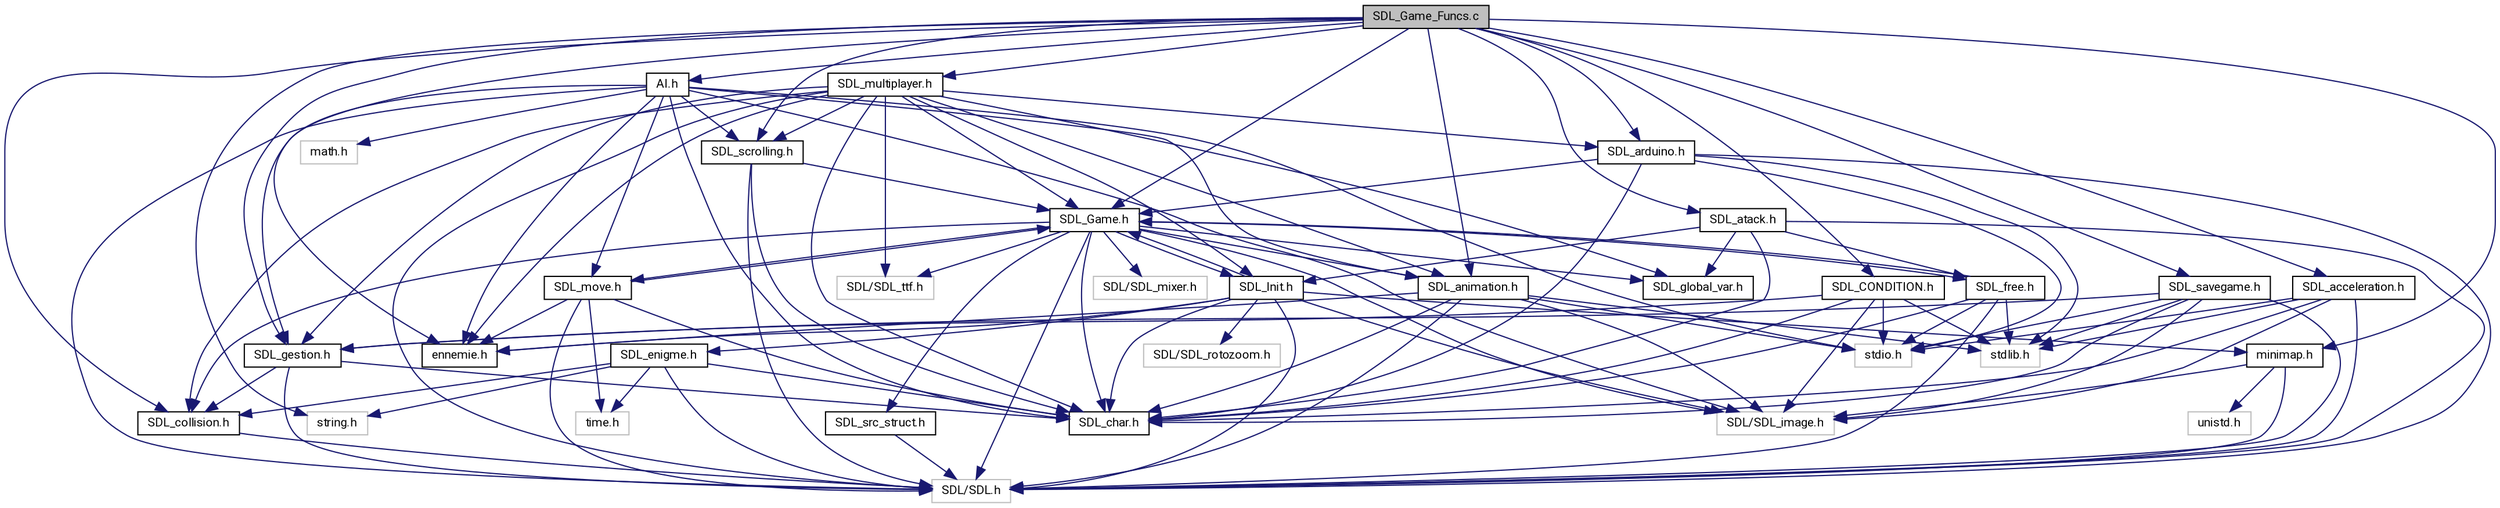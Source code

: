 digraph "SDL_Game_Funcs.c"
{
 // LATEX_PDF_SIZE
  edge [fontname="Roboto",fontsize="10",labelfontname="Roboto",labelfontsize="10"];
  node [fontname="Roboto",fontsize="10",shape=record];
  Node0 [label="SDL_Game_Funcs.c",height=0.2,width=0.4,color="black", fillcolor="grey75", style="filled", fontcolor="black",tooltip=" "];
  Node0 -> Node1 [color="midnightblue",fontsize="10",style="solid",fontname="Roboto"];
  Node1 [label="string.h",height=0.2,width=0.4,color="grey75", fillcolor="white", style="filled",tooltip=" "];
  Node0 -> Node2 [color="midnightblue",fontsize="10",style="solid",fontname="Roboto"];
  Node2 [label="SDL_Game.h",height=0.2,width=0.4,color="black", fillcolor="white", style="filled",URL="$SDL__Game_8h.html",tooltip=" "];
  Node2 -> Node3 [color="midnightblue",fontsize="10",style="solid",fontname="Roboto"];
  Node3 [label="SDL/SDL.h",height=0.2,width=0.4,color="grey75", fillcolor="white", style="filled",tooltip=" "];
  Node2 -> Node4 [color="midnightblue",fontsize="10",style="solid",fontname="Roboto"];
  Node4 [label="SDL/SDL_image.h",height=0.2,width=0.4,color="grey75", fillcolor="white", style="filled",tooltip=" "];
  Node2 -> Node5 [color="midnightblue",fontsize="10",style="solid",fontname="Roboto"];
  Node5 [label="SDL/SDL_mixer.h",height=0.2,width=0.4,color="grey75", fillcolor="white", style="filled",tooltip=" "];
  Node2 -> Node6 [color="midnightblue",fontsize="10",style="solid",fontname="Roboto"];
  Node6 [label="SDL/SDL_ttf.h",height=0.2,width=0.4,color="grey75", fillcolor="white", style="filled",tooltip=" "];
  Node2 -> Node7 [color="midnightblue",fontsize="10",style="solid",fontname="Roboto"];
  Node7 [label="SDL_src_struct.h",height=0.2,width=0.4,color="black", fillcolor="white", style="filled",URL="$SDL__src__struct_8h.html",tooltip=" "];
  Node7 -> Node3 [color="midnightblue",fontsize="10",style="solid",fontname="Roboto"];
  Node2 -> Node8 [color="midnightblue",fontsize="10",style="solid",fontname="Roboto"];
  Node8 [label="SDL_char.h",height=0.2,width=0.4,color="black", fillcolor="white", style="filled",URL="$SDL__char_8h.html",tooltip=" "];
  Node2 -> Node9 [color="midnightblue",fontsize="10",style="solid",fontname="Roboto"];
  Node9 [label="SDL_move.h",height=0.2,width=0.4,color="black", fillcolor="white", style="filled",URL="$SDL__move_8h.html",tooltip=" "];
  Node9 -> Node10 [color="midnightblue",fontsize="10",style="solid",fontname="Roboto"];
  Node10 [label="time.h",height=0.2,width=0.4,color="grey75", fillcolor="white", style="filled",tooltip=" "];
  Node9 -> Node3 [color="midnightblue",fontsize="10",style="solid",fontname="Roboto"];
  Node9 -> Node8 [color="midnightblue",fontsize="10",style="solid",fontname="Roboto"];
  Node9 -> Node2 [color="midnightblue",fontsize="10",style="solid",fontname="Roboto"];
  Node9 -> Node11 [color="midnightblue",fontsize="10",style="solid",fontname="Roboto"];
  Node11 [label="ennemie.h",height=0.2,width=0.4,color="black", fillcolor="white", style="filled",URL="$ennemie_8h.html",tooltip=" "];
  Node2 -> Node12 [color="midnightblue",fontsize="10",style="solid",fontname="Roboto"];
  Node12 [label="SDL_animation.h",height=0.2,width=0.4,color="black", fillcolor="white", style="filled",URL="$SDL__animation_8h.html",tooltip=" "];
  Node12 -> Node3 [color="midnightblue",fontsize="10",style="solid",fontname="Roboto"];
  Node12 -> Node4 [color="midnightblue",fontsize="10",style="solid",fontname="Roboto"];
  Node12 -> Node13 [color="midnightblue",fontsize="10",style="solid",fontname="Roboto"];
  Node13 [label="stdlib.h",height=0.2,width=0.4,color="grey75", fillcolor="white", style="filled",tooltip=" "];
  Node12 -> Node14 [color="midnightblue",fontsize="10",style="solid",fontname="Roboto"];
  Node14 [label="stdio.h",height=0.2,width=0.4,color="grey75", fillcolor="white", style="filled",tooltip=" "];
  Node12 -> Node8 [color="midnightblue",fontsize="10",style="solid",fontname="Roboto"];
  Node12 -> Node11 [color="midnightblue",fontsize="10",style="solid",fontname="Roboto"];
  Node2 -> Node15 [color="midnightblue",fontsize="10",style="solid",fontname="Roboto"];
  Node15 [label="SDL_collision.h",height=0.2,width=0.4,color="black", fillcolor="white", style="filled",URL="$SDL__collision_8h.html",tooltip=" "];
  Node15 -> Node3 [color="midnightblue",fontsize="10",style="solid",fontname="Roboto"];
  Node2 -> Node16 [color="midnightblue",fontsize="10",style="solid",fontname="Roboto"];
  Node16 [label="SDL_free.h",height=0.2,width=0.4,color="black", fillcolor="white", style="filled",URL="$SDL__free_8h.html",tooltip=" "];
  Node16 -> Node3 [color="midnightblue",fontsize="10",style="solid",fontname="Roboto"];
  Node16 -> Node13 [color="midnightblue",fontsize="10",style="solid",fontname="Roboto"];
  Node16 -> Node14 [color="midnightblue",fontsize="10",style="solid",fontname="Roboto"];
  Node16 -> Node8 [color="midnightblue",fontsize="10",style="solid",fontname="Roboto"];
  Node16 -> Node2 [color="midnightblue",fontsize="10",style="solid",fontname="Roboto"];
  Node2 -> Node17 [color="midnightblue",fontsize="10",style="solid",fontname="Roboto"];
  Node17 [label="SDL_Init.h",height=0.2,width=0.4,color="black", fillcolor="white", style="filled",URL="$SDL__Init_8h.html",tooltip=" "];
  Node17 -> Node3 [color="midnightblue",fontsize="10",style="solid",fontname="Roboto"];
  Node17 -> Node4 [color="midnightblue",fontsize="10",style="solid",fontname="Roboto"];
  Node17 -> Node8 [color="midnightblue",fontsize="10",style="solid",fontname="Roboto"];
  Node17 -> Node18 [color="midnightblue",fontsize="10",style="solid",fontname="Roboto"];
  Node18 [label="SDL_enigme.h",height=0.2,width=0.4,color="black", fillcolor="white", style="filled",URL="$SDL__enigme_8h.html",tooltip=" "];
  Node18 -> Node1 [color="midnightblue",fontsize="10",style="solid",fontname="Roboto"];
  Node18 -> Node3 [color="midnightblue",fontsize="10",style="solid",fontname="Roboto"];
  Node18 -> Node10 [color="midnightblue",fontsize="10",style="solid",fontname="Roboto"];
  Node18 -> Node8 [color="midnightblue",fontsize="10",style="solid",fontname="Roboto"];
  Node18 -> Node15 [color="midnightblue",fontsize="10",style="solid",fontname="Roboto"];
  Node17 -> Node2 [color="midnightblue",fontsize="10",style="solid",fontname="Roboto"];
  Node17 -> Node11 [color="midnightblue",fontsize="10",style="solid",fontname="Roboto"];
  Node17 -> Node19 [color="midnightblue",fontsize="10",style="solid",fontname="Roboto"];
  Node19 [label="minimap.h",height=0.2,width=0.4,color="black", fillcolor="white", style="filled",URL="$minimap_8h.html",tooltip=" "];
  Node19 -> Node3 [color="midnightblue",fontsize="10",style="solid",fontname="Roboto"];
  Node19 -> Node4 [color="midnightblue",fontsize="10",style="solid",fontname="Roboto"];
  Node19 -> Node20 [color="midnightblue",fontsize="10",style="solid",fontname="Roboto"];
  Node20 [label="unistd.h",height=0.2,width=0.4,color="grey75", fillcolor="white", style="filled",tooltip=" "];
  Node17 -> Node21 [color="midnightblue",fontsize="10",style="solid",fontname="Roboto"];
  Node21 [label="SDL/SDL_rotozoom.h",height=0.2,width=0.4,color="grey75", fillcolor="white", style="filled",tooltip=" "];
  Node2 -> Node22 [color="midnightblue",fontsize="10",style="solid",fontname="Roboto"];
  Node22 [label="SDL_global_var.h",height=0.2,width=0.4,color="black", fillcolor="white", style="filled",URL="$SDL__global__var_8h.html",tooltip=" "];
  Node0 -> Node23 [color="midnightblue",fontsize="10",style="solid",fontname="Roboto"];
  Node23 [label="SDL_scrolling.h",height=0.2,width=0.4,color="black", fillcolor="white", style="filled",URL="$SDL__scrolling_8h.html",tooltip=" "];
  Node23 -> Node3 [color="midnightblue",fontsize="10",style="solid",fontname="Roboto"];
  Node23 -> Node8 [color="midnightblue",fontsize="10",style="solid",fontname="Roboto"];
  Node23 -> Node2 [color="midnightblue",fontsize="10",style="solid",fontname="Roboto"];
  Node0 -> Node24 [color="midnightblue",fontsize="10",style="solid",fontname="Roboto"];
  Node24 [label="SDL_gestion.h",height=0.2,width=0.4,color="black", fillcolor="white", style="filled",URL="$SDL__gestion_8h.html",tooltip=" "];
  Node24 -> Node3 [color="midnightblue",fontsize="10",style="solid",fontname="Roboto"];
  Node24 -> Node15 [color="midnightblue",fontsize="10",style="solid",fontname="Roboto"];
  Node24 -> Node8 [color="midnightblue",fontsize="10",style="solid",fontname="Roboto"];
  Node0 -> Node12 [color="midnightblue",fontsize="10",style="solid",fontname="Roboto"];
  Node0 -> Node15 [color="midnightblue",fontsize="10",style="solid",fontname="Roboto"];
  Node0 -> Node25 [color="midnightblue",fontsize="10",style="solid",fontname="Roboto"];
  Node25 [label="SDL_arduino.h",height=0.2,width=0.4,color="black", fillcolor="white", style="filled",URL="$SDL__arduino_8h.html",tooltip=" "];
  Node25 -> Node3 [color="midnightblue",fontsize="10",style="solid",fontname="Roboto"];
  Node25 -> Node8 [color="midnightblue",fontsize="10",style="solid",fontname="Roboto"];
  Node25 -> Node2 [color="midnightblue",fontsize="10",style="solid",fontname="Roboto"];
  Node25 -> Node13 [color="midnightblue",fontsize="10",style="solid",fontname="Roboto"];
  Node25 -> Node14 [color="midnightblue",fontsize="10",style="solid",fontname="Roboto"];
  Node0 -> Node26 [color="midnightblue",fontsize="10",style="solid",fontname="Roboto"];
  Node26 [label="AI.h",height=0.2,width=0.4,color="black", fillcolor="white", style="filled",URL="$AI_8h.html",tooltip=" "];
  Node26 -> Node14 [color="midnightblue",fontsize="10",style="solid",fontname="Roboto"];
  Node26 -> Node3 [color="midnightblue",fontsize="10",style="solid",fontname="Roboto"];
  Node26 -> Node4 [color="midnightblue",fontsize="10",style="solid",fontname="Roboto"];
  Node26 -> Node27 [color="midnightblue",fontsize="10",style="solid",fontname="Roboto"];
  Node27 [label="math.h",height=0.2,width=0.4,color="grey75", fillcolor="white", style="filled",tooltip=" "];
  Node26 -> Node8 [color="midnightblue",fontsize="10",style="solid",fontname="Roboto"];
  Node26 -> Node11 [color="midnightblue",fontsize="10",style="solid",fontname="Roboto"];
  Node26 -> Node24 [color="midnightblue",fontsize="10",style="solid",fontname="Roboto"];
  Node26 -> Node9 [color="midnightblue",fontsize="10",style="solid",fontname="Roboto"];
  Node26 -> Node12 [color="midnightblue",fontsize="10",style="solid",fontname="Roboto"];
  Node26 -> Node23 [color="midnightblue",fontsize="10",style="solid",fontname="Roboto"];
  Node0 -> Node11 [color="midnightblue",fontsize="10",style="solid",fontname="Roboto"];
  Node0 -> Node28 [color="midnightblue",fontsize="10",style="solid",fontname="Roboto"];
  Node28 [label="SDL_multiplayer.h",height=0.2,width=0.4,color="black", fillcolor="white", style="filled",URL="$SDL__multiplayer_8h.html",tooltip=" "];
  Node28 -> Node3 [color="midnightblue",fontsize="10",style="solid",fontname="Roboto"];
  Node28 -> Node6 [color="midnightblue",fontsize="10",style="solid",fontname="Roboto"];
  Node28 -> Node8 [color="midnightblue",fontsize="10",style="solid",fontname="Roboto"];
  Node28 -> Node22 [color="midnightblue",fontsize="10",style="solid",fontname="Roboto"];
  Node28 -> Node17 [color="midnightblue",fontsize="10",style="solid",fontname="Roboto"];
  Node28 -> Node2 [color="midnightblue",fontsize="10",style="solid",fontname="Roboto"];
  Node28 -> Node23 [color="midnightblue",fontsize="10",style="solid",fontname="Roboto"];
  Node28 -> Node24 [color="midnightblue",fontsize="10",style="solid",fontname="Roboto"];
  Node28 -> Node12 [color="midnightblue",fontsize="10",style="solid",fontname="Roboto"];
  Node28 -> Node15 [color="midnightblue",fontsize="10",style="solid",fontname="Roboto"];
  Node28 -> Node25 [color="midnightblue",fontsize="10",style="solid",fontname="Roboto"];
  Node28 -> Node11 [color="midnightblue",fontsize="10",style="solid",fontname="Roboto"];
  Node0 -> Node29 [color="midnightblue",fontsize="10",style="solid",fontname="Roboto"];
  Node29 [label="SDL_atack.h",height=0.2,width=0.4,color="black", fillcolor="white", style="filled",URL="$SDL__atack_8h.html",tooltip=" "];
  Node29 -> Node22 [color="midnightblue",fontsize="10",style="solid",fontname="Roboto"];
  Node29 -> Node17 [color="midnightblue",fontsize="10",style="solid",fontname="Roboto"];
  Node29 -> Node16 [color="midnightblue",fontsize="10",style="solid",fontname="Roboto"];
  Node29 -> Node8 [color="midnightblue",fontsize="10",style="solid",fontname="Roboto"];
  Node29 -> Node3 [color="midnightblue",fontsize="10",style="solid",fontname="Roboto"];
  Node0 -> Node19 [color="midnightblue",fontsize="10",style="solid",fontname="Roboto"];
  Node0 -> Node30 [color="midnightblue",fontsize="10",style="solid",fontname="Roboto"];
  Node30 [label="SDL_acceleration.h",height=0.2,width=0.4,color="black", fillcolor="white", style="filled",URL="$SDL__acceleration_8h.html",tooltip=" "];
  Node30 -> Node14 [color="midnightblue",fontsize="10",style="solid",fontname="Roboto"];
  Node30 -> Node13 [color="midnightblue",fontsize="10",style="solid",fontname="Roboto"];
  Node30 -> Node3 [color="midnightblue",fontsize="10",style="solid",fontname="Roboto"];
  Node30 -> Node4 [color="midnightblue",fontsize="10",style="solid",fontname="Roboto"];
  Node30 -> Node8 [color="midnightblue",fontsize="10",style="solid",fontname="Roboto"];
  Node0 -> Node31 [color="midnightblue",fontsize="10",style="solid",fontname="Roboto"];
  Node31 [label="SDL_savegame.h",height=0.2,width=0.4,color="black", fillcolor="white", style="filled",URL="$SDL__savegame_8h.html",tooltip=" "];
  Node31 -> Node14 [color="midnightblue",fontsize="10",style="solid",fontname="Roboto"];
  Node31 -> Node13 [color="midnightblue",fontsize="10",style="solid",fontname="Roboto"];
  Node31 -> Node3 [color="midnightblue",fontsize="10",style="solid",fontname="Roboto"];
  Node31 -> Node4 [color="midnightblue",fontsize="10",style="solid",fontname="Roboto"];
  Node31 -> Node8 [color="midnightblue",fontsize="10",style="solid",fontname="Roboto"];
  Node31 -> Node24 [color="midnightblue",fontsize="10",style="solid",fontname="Roboto"];
  Node0 -> Node32 [color="midnightblue",fontsize="10",style="solid",fontname="Roboto"];
  Node32 [label="SDL_CONDITION.h",height=0.2,width=0.4,color="black", fillcolor="white", style="filled",URL="$SDL__CONDITION_8h.html",tooltip=" "];
  Node32 -> Node13 [color="midnightblue",fontsize="10",style="solid",fontname="Roboto"];
  Node32 -> Node14 [color="midnightblue",fontsize="10",style="solid",fontname="Roboto"];
  Node32 -> Node4 [color="midnightblue",fontsize="10",style="solid",fontname="Roboto"];
  Node32 -> Node24 [color="midnightblue",fontsize="10",style="solid",fontname="Roboto"];
  Node32 -> Node8 [color="midnightblue",fontsize="10",style="solid",fontname="Roboto"];
}
